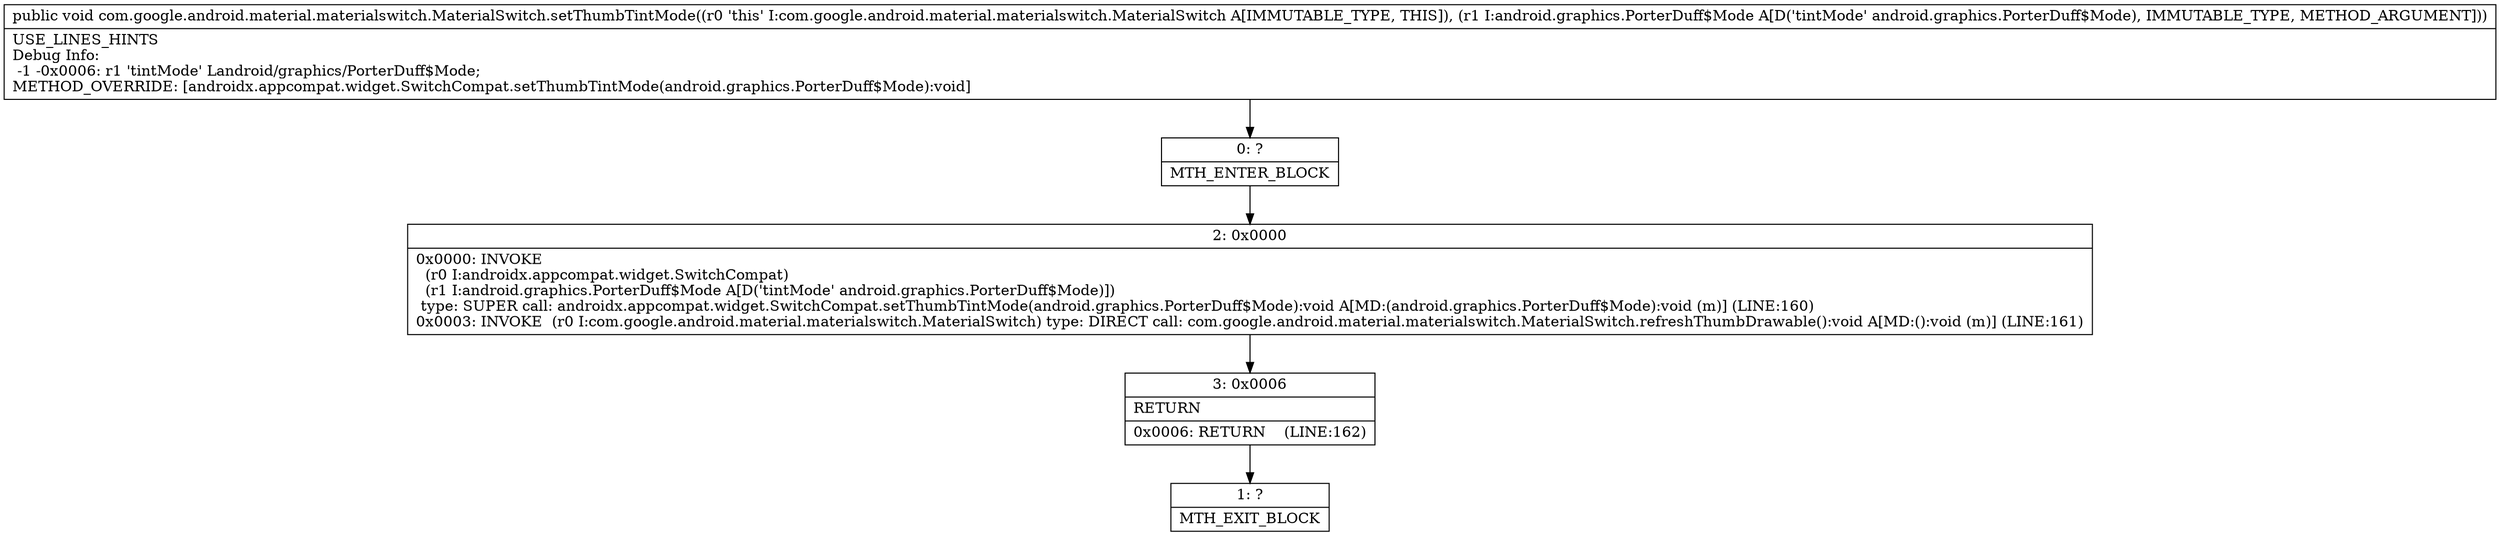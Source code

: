 digraph "CFG forcom.google.android.material.materialswitch.MaterialSwitch.setThumbTintMode(Landroid\/graphics\/PorterDuff$Mode;)V" {
Node_0 [shape=record,label="{0\:\ ?|MTH_ENTER_BLOCK\l}"];
Node_2 [shape=record,label="{2\:\ 0x0000|0x0000: INVOKE  \l  (r0 I:androidx.appcompat.widget.SwitchCompat)\l  (r1 I:android.graphics.PorterDuff$Mode A[D('tintMode' android.graphics.PorterDuff$Mode)])\l type: SUPER call: androidx.appcompat.widget.SwitchCompat.setThumbTintMode(android.graphics.PorterDuff$Mode):void A[MD:(android.graphics.PorterDuff$Mode):void (m)] (LINE:160)\l0x0003: INVOKE  (r0 I:com.google.android.material.materialswitch.MaterialSwitch) type: DIRECT call: com.google.android.material.materialswitch.MaterialSwitch.refreshThumbDrawable():void A[MD:():void (m)] (LINE:161)\l}"];
Node_3 [shape=record,label="{3\:\ 0x0006|RETURN\l|0x0006: RETURN    (LINE:162)\l}"];
Node_1 [shape=record,label="{1\:\ ?|MTH_EXIT_BLOCK\l}"];
MethodNode[shape=record,label="{public void com.google.android.material.materialswitch.MaterialSwitch.setThumbTintMode((r0 'this' I:com.google.android.material.materialswitch.MaterialSwitch A[IMMUTABLE_TYPE, THIS]), (r1 I:android.graphics.PorterDuff$Mode A[D('tintMode' android.graphics.PorterDuff$Mode), IMMUTABLE_TYPE, METHOD_ARGUMENT]))  | USE_LINES_HINTS\lDebug Info:\l  \-1 \-0x0006: r1 'tintMode' Landroid\/graphics\/PorterDuff$Mode;\lMETHOD_OVERRIDE: [androidx.appcompat.widget.SwitchCompat.setThumbTintMode(android.graphics.PorterDuff$Mode):void]\l}"];
MethodNode -> Node_0;Node_0 -> Node_2;
Node_2 -> Node_3;
Node_3 -> Node_1;
}

